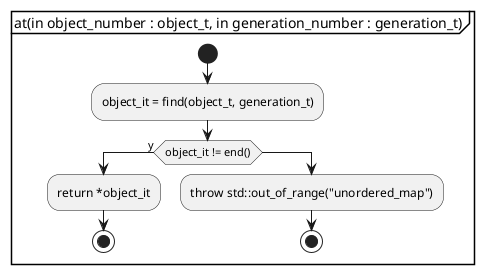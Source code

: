 @startuml at
partition "at(in object_number : object_t, in generation_number : generation_t)" {
start
	:object_it = find(object_t, generation_t);
	if (object_it != end()) then (y)
		:return *object_it;
		stop
	else
		:throw std::out_of_range("unordered_map");
		stop
	endif
}
@enduml

@startuml find
partition "find(in object_number : object_t, in generation_number : generation_t)" {
start
	:object_it = find(object_number);
	if (object_it != end() && *object_it が xref_inuse_entry && object_it->generation_number == generation_number) then (y)
		:return object_it;
		stop
	else
		:return end();
		stop
	endif
}
@enduml
